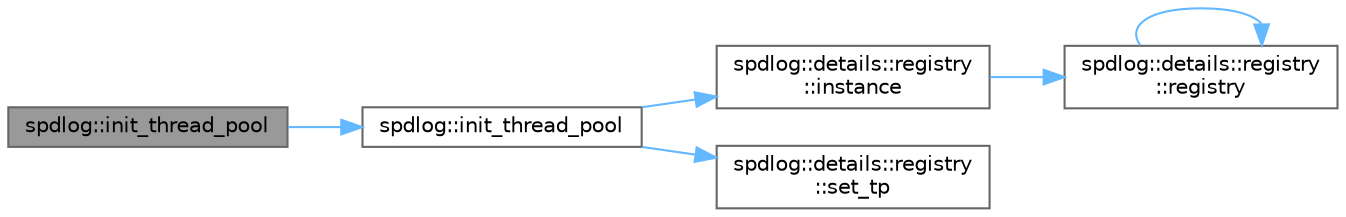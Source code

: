 digraph "spdlog::init_thread_pool"
{
 // LATEX_PDF_SIZE
  bgcolor="transparent";
  edge [fontname=Helvetica,fontsize=10,labelfontname=Helvetica,labelfontsize=10];
  node [fontname=Helvetica,fontsize=10,shape=box,height=0.2,width=0.4];
  rankdir="LR";
  Node1 [id="Node000001",label="spdlog::init_thread_pool",height=0.2,width=0.4,color="gray40", fillcolor="grey60", style="filled", fontcolor="black",tooltip=" "];
  Node1 -> Node2 [id="edge1_Node000001_Node000002",color="steelblue1",style="solid",tooltip=" "];
  Node2 [id="Node000002",label="spdlog::init_thread_pool",height=0.2,width=0.4,color="grey40", fillcolor="white", style="filled",URL="$namespacespdlog.html#afc9262edd6352dd95b60f653c3eda7ac",tooltip=" "];
  Node2 -> Node3 [id="edge2_Node000002_Node000003",color="steelblue1",style="solid",tooltip=" "];
  Node3 [id="Node000003",label="spdlog::details::registry\l::instance",height=0.2,width=0.4,color="grey40", fillcolor="white", style="filled",URL="$classspdlog_1_1details_1_1registry.html#aa03a75101aed166275ba27d0b2235e5d",tooltip=" "];
  Node3 -> Node4 [id="edge3_Node000003_Node000004",color="steelblue1",style="solid",tooltip=" "];
  Node4 [id="Node000004",label="spdlog::details::registry\l::registry",height=0.2,width=0.4,color="grey40", fillcolor="white", style="filled",URL="$classspdlog_1_1details_1_1registry.html#ab5c1a2f7b8e2e9eec4e0fa75d9167f3b",tooltip=" "];
  Node4 -> Node4 [id="edge4_Node000004_Node000004",color="steelblue1",style="solid",tooltip=" "];
  Node2 -> Node5 [id="edge5_Node000002_Node000005",color="steelblue1",style="solid",tooltip=" "];
  Node5 [id="Node000005",label="spdlog::details::registry\l::set_tp",height=0.2,width=0.4,color="grey40", fillcolor="white", style="filled",URL="$classspdlog_1_1details_1_1registry.html#a4e5f3349b2d5d75cbd54994250fbb5a3",tooltip=" "];
}
